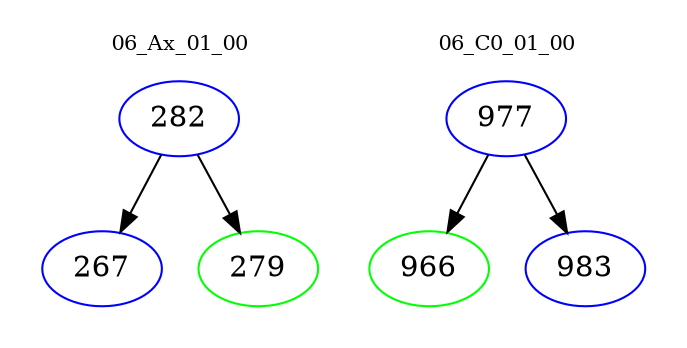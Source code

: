 digraph{
subgraph cluster_0 {
color = white
label = "06_Ax_01_00";
fontsize=10;
T0_282 [label="282", color="blue"]
T0_282 -> T0_267 [color="black"]
T0_267 [label="267", color="blue"]
T0_282 -> T0_279 [color="black"]
T0_279 [label="279", color="green"]
}
subgraph cluster_1 {
color = white
label = "06_C0_01_00";
fontsize=10;
T1_977 [label="977", color="blue"]
T1_977 -> T1_966 [color="black"]
T1_966 [label="966", color="green"]
T1_977 -> T1_983 [color="black"]
T1_983 [label="983", color="blue"]
}
}
